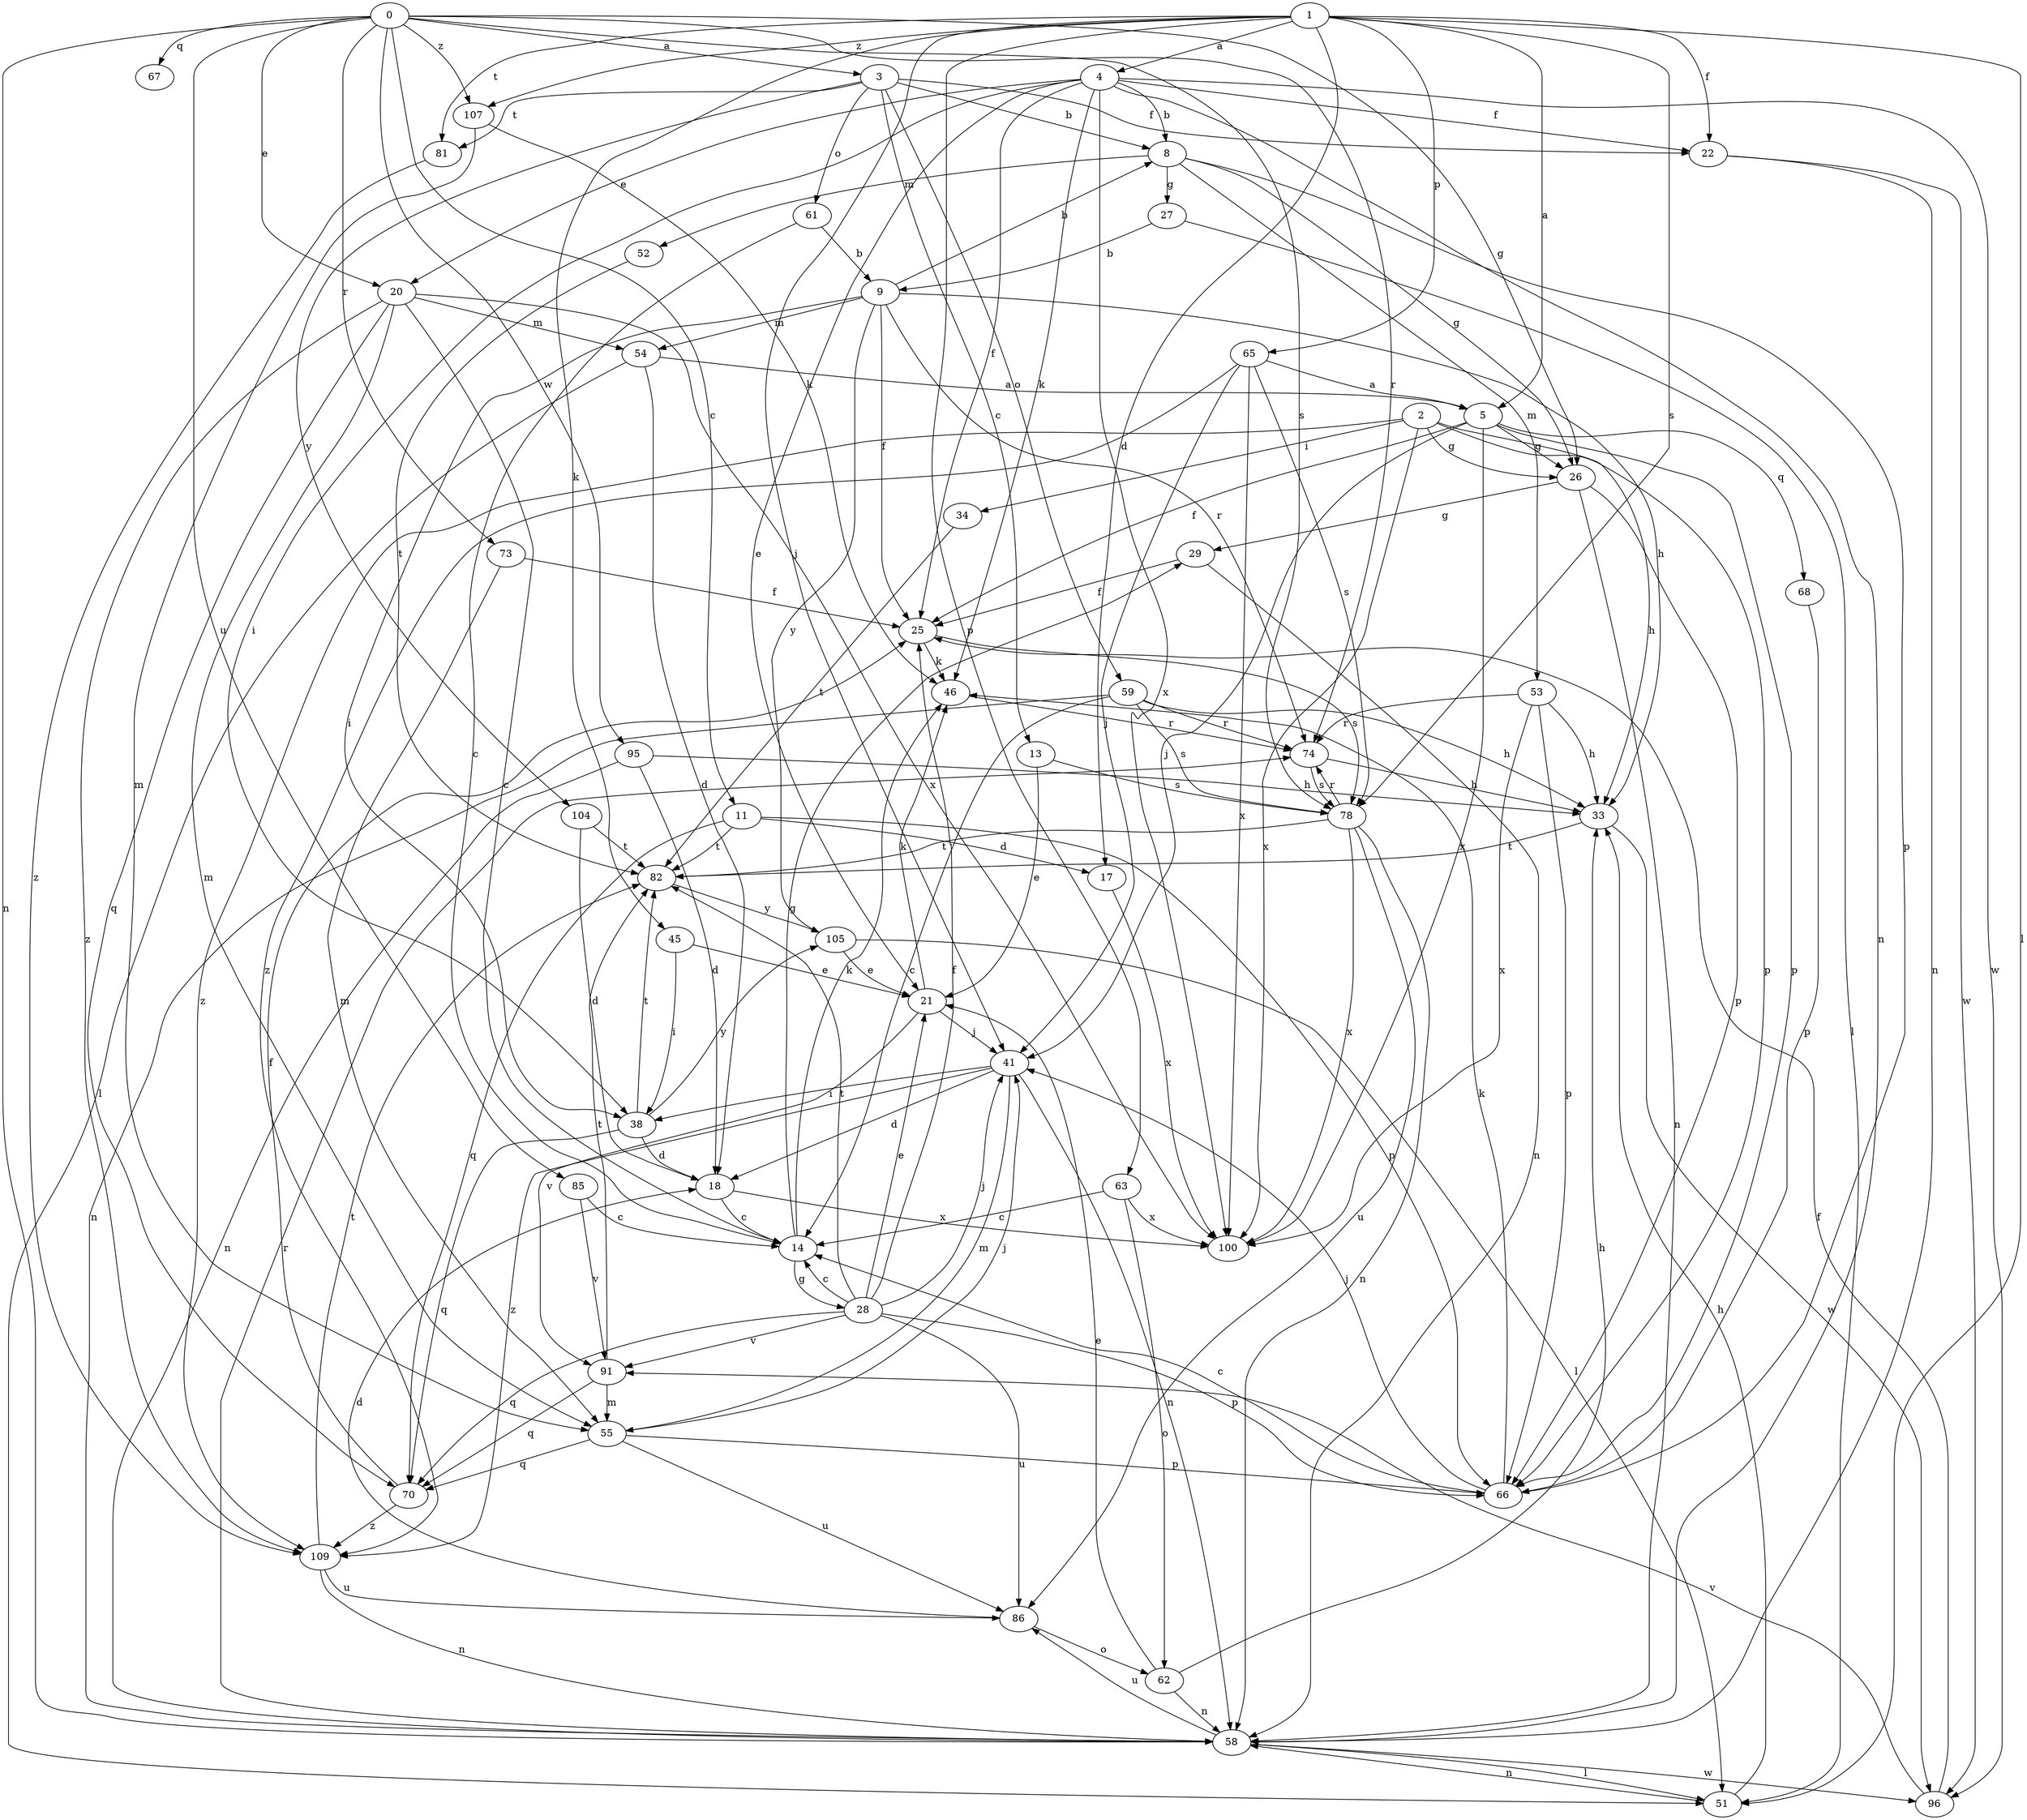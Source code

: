 strict digraph  {
0;
1;
2;
3;
4;
5;
8;
9;
11;
13;
14;
17;
18;
20;
21;
22;
25;
26;
27;
28;
29;
33;
34;
38;
41;
45;
46;
51;
52;
53;
54;
55;
58;
59;
61;
62;
63;
65;
66;
67;
68;
70;
73;
74;
78;
81;
82;
85;
86;
91;
95;
96;
100;
104;
105;
107;
109;
0 -> 3  [label=a];
0 -> 11  [label=c];
0 -> 20  [label=e];
0 -> 26  [label=g];
0 -> 58  [label=n];
0 -> 67  [label=q];
0 -> 73  [label=r];
0 -> 74  [label=r];
0 -> 78  [label=s];
0 -> 85  [label=u];
0 -> 95  [label=w];
0 -> 107  [label=z];
1 -> 4  [label=a];
1 -> 5  [label=a];
1 -> 17  [label=d];
1 -> 22  [label=f];
1 -> 41  [label=j];
1 -> 45  [label=k];
1 -> 51  [label=l];
1 -> 63  [label=p];
1 -> 65  [label=p];
1 -> 78  [label=s];
1 -> 81  [label=t];
1 -> 107  [label=z];
2 -> 26  [label=g];
2 -> 33  [label=h];
2 -> 34  [label=i];
2 -> 66  [label=p];
2 -> 100  [label=x];
2 -> 109  [label=z];
3 -> 8  [label=b];
3 -> 13  [label=c];
3 -> 22  [label=f];
3 -> 59  [label=o];
3 -> 61  [label=o];
3 -> 81  [label=t];
3 -> 104  [label=y];
4 -> 8  [label=b];
4 -> 20  [label=e];
4 -> 21  [label=e];
4 -> 22  [label=f];
4 -> 25  [label=f];
4 -> 38  [label=i];
4 -> 46  [label=k];
4 -> 58  [label=n];
4 -> 96  [label=w];
4 -> 100  [label=x];
5 -> 25  [label=f];
5 -> 26  [label=g];
5 -> 41  [label=j];
5 -> 66  [label=p];
5 -> 68  [label=q];
5 -> 100  [label=x];
8 -> 26  [label=g];
8 -> 27  [label=g];
8 -> 52  [label=m];
8 -> 53  [label=m];
8 -> 66  [label=p];
9 -> 8  [label=b];
9 -> 25  [label=f];
9 -> 33  [label=h];
9 -> 38  [label=i];
9 -> 54  [label=m];
9 -> 74  [label=r];
9 -> 105  [label=y];
11 -> 17  [label=d];
11 -> 66  [label=p];
11 -> 70  [label=q];
11 -> 82  [label=t];
13 -> 21  [label=e];
13 -> 78  [label=s];
14 -> 28  [label=g];
14 -> 29  [label=g];
14 -> 46  [label=k];
17 -> 100  [label=x];
18 -> 14  [label=c];
18 -> 100  [label=x];
20 -> 14  [label=c];
20 -> 54  [label=m];
20 -> 55  [label=m];
20 -> 70  [label=q];
20 -> 100  [label=x];
20 -> 109  [label=z];
21 -> 41  [label=j];
21 -> 46  [label=k];
21 -> 91  [label=v];
22 -> 58  [label=n];
22 -> 96  [label=w];
25 -> 46  [label=k];
25 -> 78  [label=s];
26 -> 29  [label=g];
26 -> 58  [label=n];
26 -> 66  [label=p];
27 -> 9  [label=b];
27 -> 51  [label=l];
28 -> 14  [label=c];
28 -> 21  [label=e];
28 -> 25  [label=f];
28 -> 41  [label=j];
28 -> 66  [label=p];
28 -> 70  [label=q];
28 -> 82  [label=t];
28 -> 86  [label=u];
28 -> 91  [label=v];
29 -> 25  [label=f];
29 -> 58  [label=n];
33 -> 82  [label=t];
33 -> 96  [label=w];
34 -> 82  [label=t];
38 -> 18  [label=d];
38 -> 70  [label=q];
38 -> 82  [label=t];
38 -> 105  [label=y];
41 -> 18  [label=d];
41 -> 38  [label=i];
41 -> 55  [label=m];
41 -> 58  [label=n];
41 -> 109  [label=z];
45 -> 21  [label=e];
45 -> 38  [label=i];
46 -> 74  [label=r];
51 -> 33  [label=h];
51 -> 58  [label=n];
52 -> 82  [label=t];
53 -> 33  [label=h];
53 -> 66  [label=p];
53 -> 74  [label=r];
53 -> 100  [label=x];
54 -> 5  [label=a];
54 -> 18  [label=d];
54 -> 51  [label=l];
55 -> 41  [label=j];
55 -> 66  [label=p];
55 -> 70  [label=q];
55 -> 86  [label=u];
58 -> 51  [label=l];
58 -> 74  [label=r];
58 -> 86  [label=u];
58 -> 96  [label=w];
59 -> 14  [label=c];
59 -> 33  [label=h];
59 -> 58  [label=n];
59 -> 74  [label=r];
59 -> 78  [label=s];
61 -> 9  [label=b];
61 -> 14  [label=c];
62 -> 21  [label=e];
62 -> 33  [label=h];
62 -> 58  [label=n];
63 -> 14  [label=c];
63 -> 62  [label=o];
63 -> 100  [label=x];
65 -> 5  [label=a];
65 -> 41  [label=j];
65 -> 78  [label=s];
65 -> 100  [label=x];
65 -> 109  [label=z];
66 -> 14  [label=c];
66 -> 41  [label=j];
66 -> 46  [label=k];
68 -> 66  [label=p];
70 -> 25  [label=f];
70 -> 109  [label=z];
73 -> 25  [label=f];
73 -> 55  [label=m];
74 -> 33  [label=h];
74 -> 78  [label=s];
78 -> 58  [label=n];
78 -> 74  [label=r];
78 -> 82  [label=t];
78 -> 86  [label=u];
78 -> 100  [label=x];
81 -> 109  [label=z];
82 -> 105  [label=y];
85 -> 14  [label=c];
85 -> 91  [label=v];
86 -> 18  [label=d];
86 -> 62  [label=o];
91 -> 55  [label=m];
91 -> 70  [label=q];
91 -> 82  [label=t];
95 -> 18  [label=d];
95 -> 33  [label=h];
95 -> 58  [label=n];
96 -> 25  [label=f];
96 -> 91  [label=v];
104 -> 18  [label=d];
104 -> 82  [label=t];
105 -> 21  [label=e];
105 -> 51  [label=l];
107 -> 46  [label=k];
107 -> 55  [label=m];
109 -> 58  [label=n];
109 -> 82  [label=t];
109 -> 86  [label=u];
}

